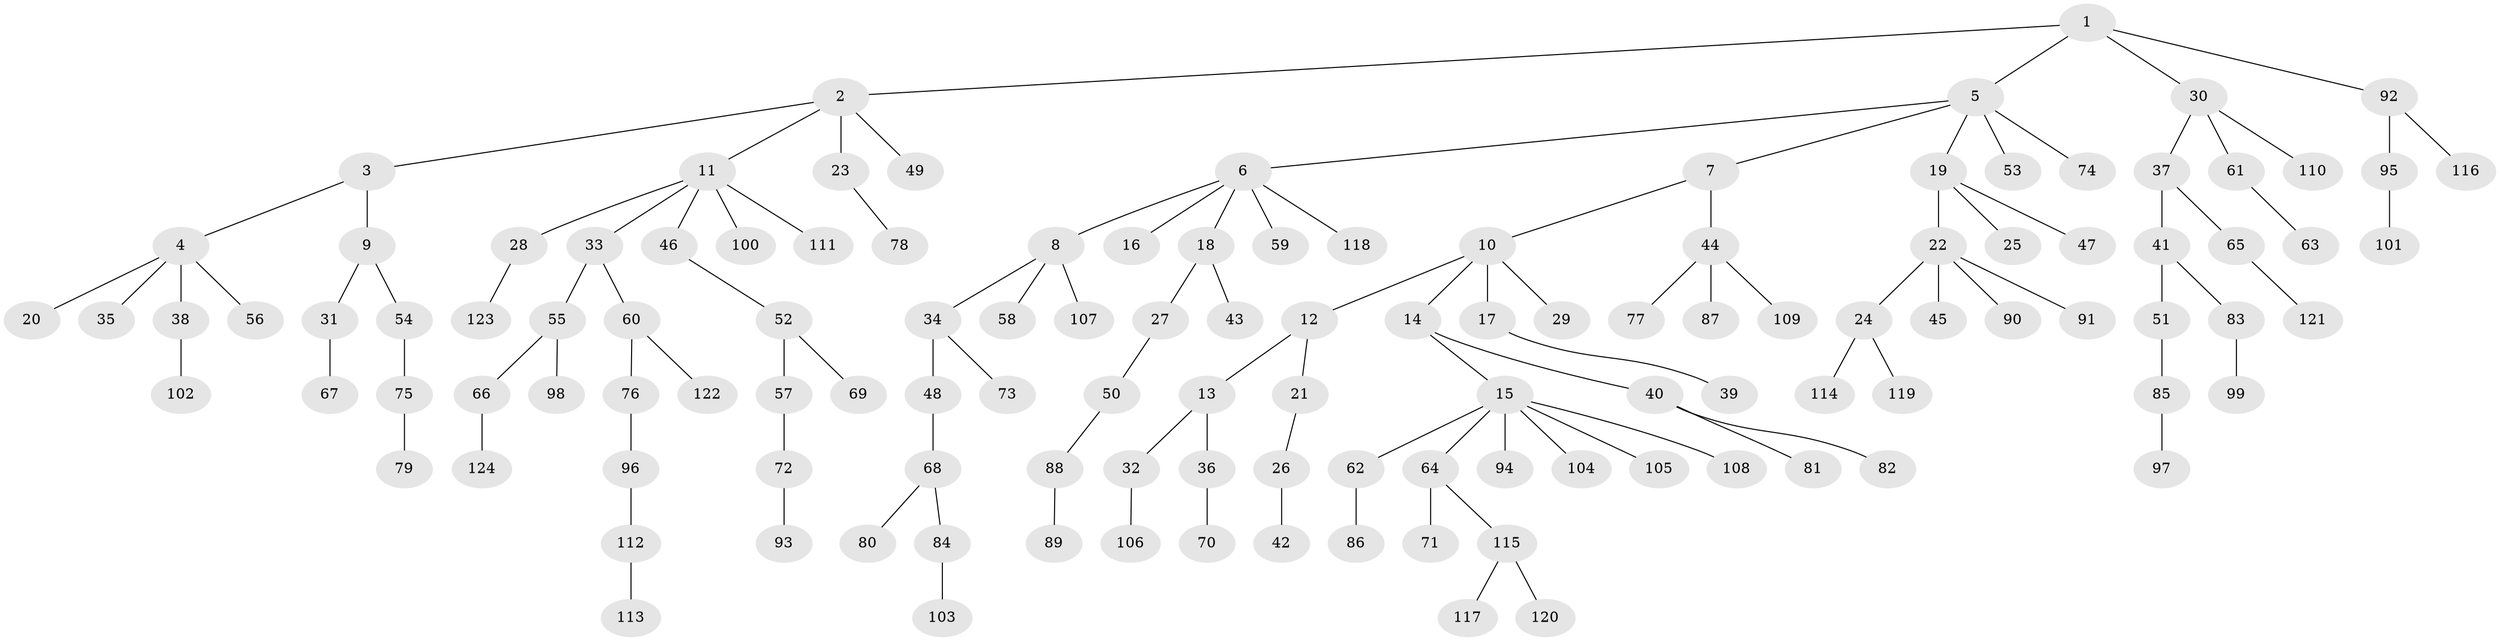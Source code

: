 // coarse degree distribution, {6: 0.022988505747126436, 4: 0.04597701149425287, 8: 0.022988505747126436, 7: 0.011494252873563218, 5: 0.022988505747126436, 3: 0.10344827586206896, 1: 0.5747126436781609, 2: 0.19540229885057472}
// Generated by graph-tools (version 1.1) at 2025/24/03/03/25 07:24:07]
// undirected, 124 vertices, 123 edges
graph export_dot {
graph [start="1"]
  node [color=gray90,style=filled];
  1;
  2;
  3;
  4;
  5;
  6;
  7;
  8;
  9;
  10;
  11;
  12;
  13;
  14;
  15;
  16;
  17;
  18;
  19;
  20;
  21;
  22;
  23;
  24;
  25;
  26;
  27;
  28;
  29;
  30;
  31;
  32;
  33;
  34;
  35;
  36;
  37;
  38;
  39;
  40;
  41;
  42;
  43;
  44;
  45;
  46;
  47;
  48;
  49;
  50;
  51;
  52;
  53;
  54;
  55;
  56;
  57;
  58;
  59;
  60;
  61;
  62;
  63;
  64;
  65;
  66;
  67;
  68;
  69;
  70;
  71;
  72;
  73;
  74;
  75;
  76;
  77;
  78;
  79;
  80;
  81;
  82;
  83;
  84;
  85;
  86;
  87;
  88;
  89;
  90;
  91;
  92;
  93;
  94;
  95;
  96;
  97;
  98;
  99;
  100;
  101;
  102;
  103;
  104;
  105;
  106;
  107;
  108;
  109;
  110;
  111;
  112;
  113;
  114;
  115;
  116;
  117;
  118;
  119;
  120;
  121;
  122;
  123;
  124;
  1 -- 2;
  1 -- 5;
  1 -- 30;
  1 -- 92;
  2 -- 3;
  2 -- 11;
  2 -- 23;
  2 -- 49;
  3 -- 4;
  3 -- 9;
  4 -- 20;
  4 -- 35;
  4 -- 38;
  4 -- 56;
  5 -- 6;
  5 -- 7;
  5 -- 19;
  5 -- 53;
  5 -- 74;
  6 -- 8;
  6 -- 16;
  6 -- 18;
  6 -- 59;
  6 -- 118;
  7 -- 10;
  7 -- 44;
  8 -- 34;
  8 -- 58;
  8 -- 107;
  9 -- 31;
  9 -- 54;
  10 -- 12;
  10 -- 14;
  10 -- 17;
  10 -- 29;
  11 -- 28;
  11 -- 33;
  11 -- 46;
  11 -- 100;
  11 -- 111;
  12 -- 13;
  12 -- 21;
  13 -- 32;
  13 -- 36;
  14 -- 15;
  14 -- 40;
  15 -- 62;
  15 -- 64;
  15 -- 94;
  15 -- 104;
  15 -- 105;
  15 -- 108;
  17 -- 39;
  18 -- 27;
  18 -- 43;
  19 -- 22;
  19 -- 25;
  19 -- 47;
  21 -- 26;
  22 -- 24;
  22 -- 45;
  22 -- 90;
  22 -- 91;
  23 -- 78;
  24 -- 114;
  24 -- 119;
  26 -- 42;
  27 -- 50;
  28 -- 123;
  30 -- 37;
  30 -- 61;
  30 -- 110;
  31 -- 67;
  32 -- 106;
  33 -- 55;
  33 -- 60;
  34 -- 48;
  34 -- 73;
  36 -- 70;
  37 -- 41;
  37 -- 65;
  38 -- 102;
  40 -- 81;
  40 -- 82;
  41 -- 51;
  41 -- 83;
  44 -- 77;
  44 -- 87;
  44 -- 109;
  46 -- 52;
  48 -- 68;
  50 -- 88;
  51 -- 85;
  52 -- 57;
  52 -- 69;
  54 -- 75;
  55 -- 66;
  55 -- 98;
  57 -- 72;
  60 -- 76;
  60 -- 122;
  61 -- 63;
  62 -- 86;
  64 -- 71;
  64 -- 115;
  65 -- 121;
  66 -- 124;
  68 -- 80;
  68 -- 84;
  72 -- 93;
  75 -- 79;
  76 -- 96;
  83 -- 99;
  84 -- 103;
  85 -- 97;
  88 -- 89;
  92 -- 95;
  92 -- 116;
  95 -- 101;
  96 -- 112;
  112 -- 113;
  115 -- 117;
  115 -- 120;
}
